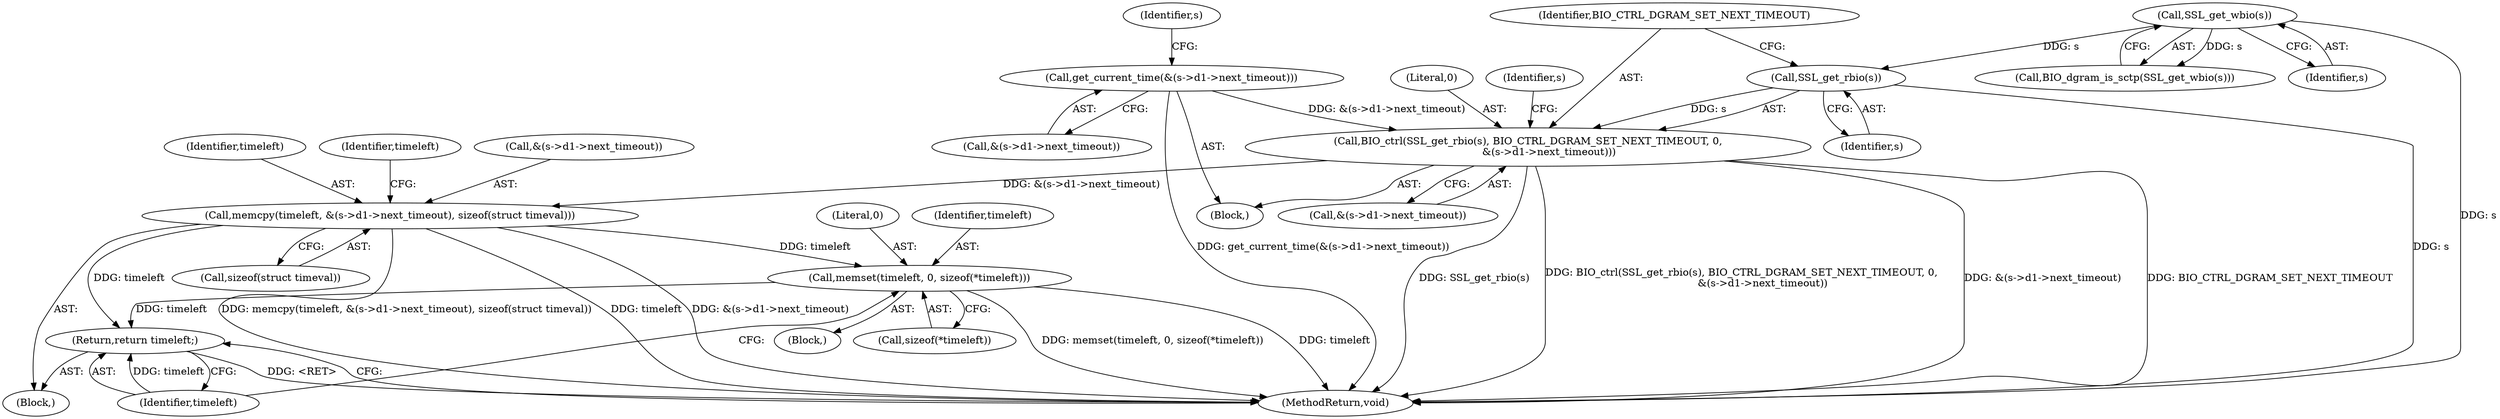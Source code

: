 digraph "0_openssl_f5c7f5dfbaf0d2f7d946d0fe86f08e6bcb36ed0d_0@API" {
"1000561" [label="(Call,memset(timeleft, 0, sizeof(*timeleft)))"];
"1000508" [label="(Call,memcpy(timeleft, &(s->d1->next_timeout), sizeof(struct timeval)))"];
"1000424" [label="(Call,BIO_ctrl(SSL_get_rbio(s), BIO_CTRL_DGRAM_SET_NEXT_TIMEOUT, 0,\n             &(s->d1->next_timeout)))"];
"1000425" [label="(Call,SSL_get_rbio(s))"];
"1000358" [label="(Call,SSL_get_wbio(s))"];
"1000404" [label="(Call,get_current_time(&(s->d1->next_timeout)))"];
"1000567" [label="(Return,return timeleft;)"];
"1000509" [label="(Identifier,timeleft)"];
"1000415" [label="(Identifier,s)"];
"1000427" [label="(Identifier,BIO_CTRL_DGRAM_SET_NEXT_TIMEOUT)"];
"1000357" [label="(Call,BIO_dgram_is_sctp(SSL_get_wbio(s)))"];
"1000405" [label="(Call,&(s->d1->next_timeout))"];
"1000516" [label="(Call,sizeof(struct timeval))"];
"1000429" [label="(Call,&(s->d1->next_timeout))"];
"1000425" [label="(Call,SSL_get_rbio(s))"];
"1000567" [label="(Return,return timeleft;)"];
"1000358" [label="(Call,SSL_get_wbio(s))"];
"1000561" [label="(Call,memset(timeleft, 0, sizeof(*timeleft)))"];
"1000435" [label="(Block,)"];
"1000520" [label="(Identifier,timeleft)"];
"1000568" [label="(Identifier,timeleft)"];
"1000355" [label="(Block,)"];
"1000563" [label="(Literal,0)"];
"1000428" [label="(Literal,0)"];
"1000424" [label="(Call,BIO_ctrl(SSL_get_rbio(s), BIO_CTRL_DGRAM_SET_NEXT_TIMEOUT, 0,\n             &(s->d1->next_timeout)))"];
"1000714" [label="(MethodReturn,void)"];
"1000404" [label="(Call,get_current_time(&(s->d1->next_timeout)))"];
"1000510" [label="(Call,&(s->d1->next_timeout))"];
"1000359" [label="(Identifier,s)"];
"1000560" [label="(Block,)"];
"1000562" [label="(Identifier,timeleft)"];
"1000508" [label="(Call,memcpy(timeleft, &(s->d1->next_timeout), sizeof(struct timeval)))"];
"1000564" [label="(Call,sizeof(*timeleft))"];
"1000426" [label="(Identifier,s)"];
"1000443" [label="(Identifier,s)"];
"1000561" -> "1000560"  [label="AST: "];
"1000561" -> "1000564"  [label="CFG: "];
"1000562" -> "1000561"  [label="AST: "];
"1000563" -> "1000561"  [label="AST: "];
"1000564" -> "1000561"  [label="AST: "];
"1000568" -> "1000561"  [label="CFG: "];
"1000561" -> "1000714"  [label="DDG: timeleft"];
"1000561" -> "1000714"  [label="DDG: memset(timeleft, 0, sizeof(*timeleft))"];
"1000508" -> "1000561"  [label="DDG: timeleft"];
"1000561" -> "1000567"  [label="DDG: timeleft"];
"1000508" -> "1000435"  [label="AST: "];
"1000508" -> "1000516"  [label="CFG: "];
"1000509" -> "1000508"  [label="AST: "];
"1000510" -> "1000508"  [label="AST: "];
"1000516" -> "1000508"  [label="AST: "];
"1000520" -> "1000508"  [label="CFG: "];
"1000508" -> "1000714"  [label="DDG: timeleft"];
"1000508" -> "1000714"  [label="DDG: &(s->d1->next_timeout)"];
"1000508" -> "1000714"  [label="DDG: memcpy(timeleft, &(s->d1->next_timeout), sizeof(struct timeval))"];
"1000424" -> "1000508"  [label="DDG: &(s->d1->next_timeout)"];
"1000508" -> "1000567"  [label="DDG: timeleft"];
"1000424" -> "1000355"  [label="AST: "];
"1000424" -> "1000429"  [label="CFG: "];
"1000425" -> "1000424"  [label="AST: "];
"1000427" -> "1000424"  [label="AST: "];
"1000428" -> "1000424"  [label="AST: "];
"1000429" -> "1000424"  [label="AST: "];
"1000443" -> "1000424"  [label="CFG: "];
"1000424" -> "1000714"  [label="DDG: BIO_CTRL_DGRAM_SET_NEXT_TIMEOUT"];
"1000424" -> "1000714"  [label="DDG: SSL_get_rbio(s)"];
"1000424" -> "1000714"  [label="DDG: BIO_ctrl(SSL_get_rbio(s), BIO_CTRL_DGRAM_SET_NEXT_TIMEOUT, 0,\n             &(s->d1->next_timeout))"];
"1000424" -> "1000714"  [label="DDG: &(s->d1->next_timeout)"];
"1000425" -> "1000424"  [label="DDG: s"];
"1000404" -> "1000424"  [label="DDG: &(s->d1->next_timeout)"];
"1000425" -> "1000426"  [label="CFG: "];
"1000426" -> "1000425"  [label="AST: "];
"1000427" -> "1000425"  [label="CFG: "];
"1000425" -> "1000714"  [label="DDG: s"];
"1000358" -> "1000425"  [label="DDG: s"];
"1000358" -> "1000357"  [label="AST: "];
"1000358" -> "1000359"  [label="CFG: "];
"1000359" -> "1000358"  [label="AST: "];
"1000357" -> "1000358"  [label="CFG: "];
"1000358" -> "1000714"  [label="DDG: s"];
"1000358" -> "1000357"  [label="DDG: s"];
"1000404" -> "1000355"  [label="AST: "];
"1000404" -> "1000405"  [label="CFG: "];
"1000405" -> "1000404"  [label="AST: "];
"1000415" -> "1000404"  [label="CFG: "];
"1000404" -> "1000714"  [label="DDG: get_current_time(&(s->d1->next_timeout))"];
"1000567" -> "1000435"  [label="AST: "];
"1000567" -> "1000568"  [label="CFG: "];
"1000568" -> "1000567"  [label="AST: "];
"1000714" -> "1000567"  [label="CFG: "];
"1000567" -> "1000714"  [label="DDG: <RET>"];
"1000568" -> "1000567"  [label="DDG: timeleft"];
}

